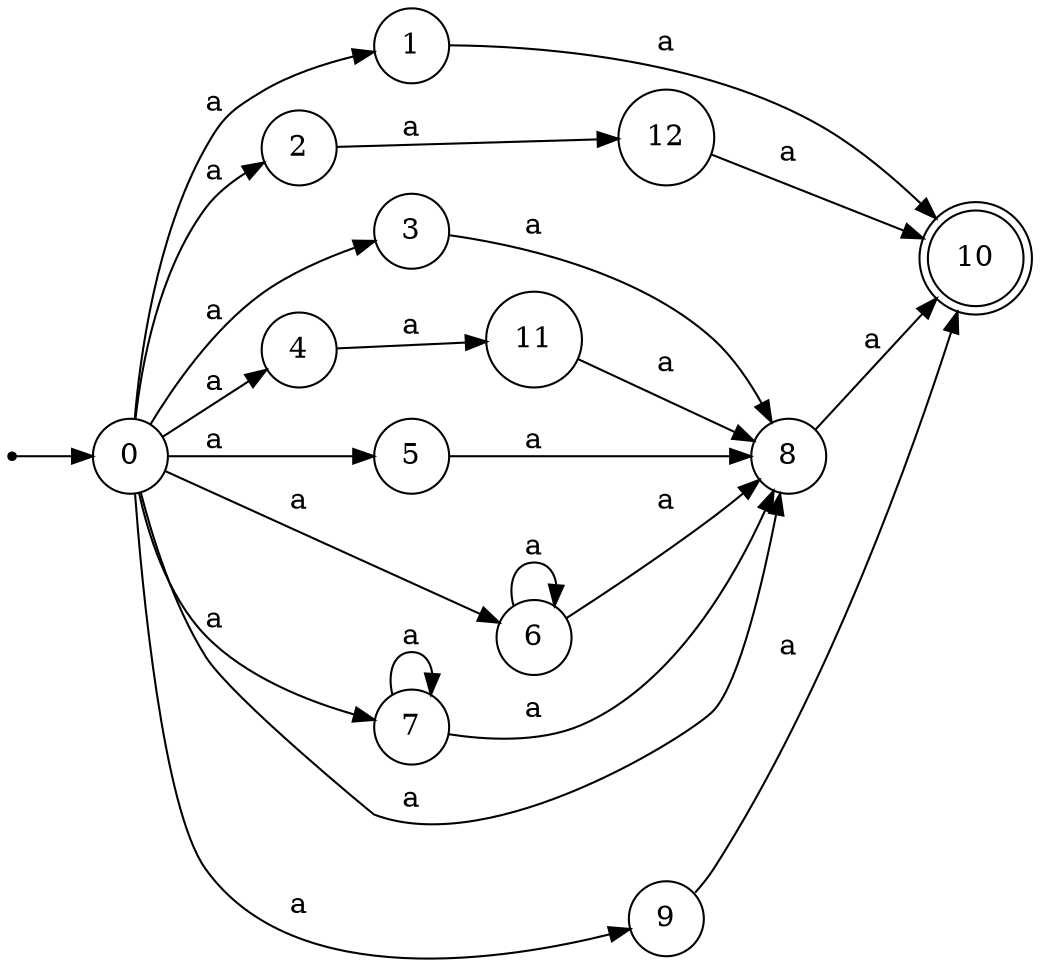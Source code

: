 digraph finite_state_machine {
rankdir=LR;
size="20,20";
node [shape = point]; "dummy0"
node [shape = circle]; "0";
"dummy0" -> "0";
node [shape = circle]; "1";
node [shape = circle]; "2";
node [shape = circle]; "3";
node [shape = circle]; "4";
node [shape = circle]; "5";
node [shape = circle]; "6";
node [shape = circle]; "7";
node [shape = circle]; "8";
node [shape = circle]; "9";
node [shape = doublecircle]; "10";node [shape = circle]; "11";
node [shape = circle]; "12";
"0" -> "1" [label = "a"];
 "0" -> "2" [label = "a"];
 "0" -> "3" [label = "a"];
 "0" -> "4" [label = "a"];
 "0" -> "5" [label = "a"];
 "0" -> "6" [label = "a"];
 "0" -> "7" [label = "a"];
 "0" -> "8" [label = "a"];
 "0" -> "9" [label = "a"];
 "9" -> "10" [label = "a"];
 "8" -> "10" [label = "a"];
 "7" -> "8" [label = "a"];
 "7" -> "7" [label = "a"];
 "6" -> "8" [label = "a"];
 "6" -> "6" [label = "a"];
 "5" -> "8" [label = "a"];
 "4" -> "11" [label = "a"];
 "11" -> "8" [label = "a"];
 "3" -> "8" [label = "a"];
 "2" -> "12" [label = "a"];
 "12" -> "10" [label = "a"];
 "1" -> "10" [label = "a"];
 }
